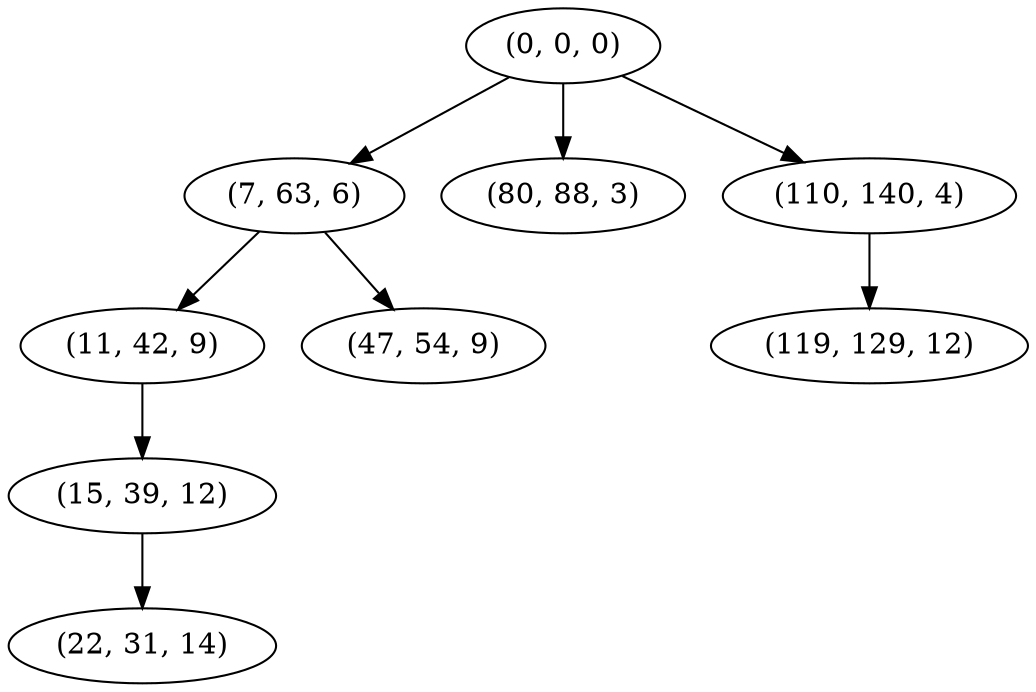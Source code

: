 digraph tree {
    "(0, 0, 0)";
    "(7, 63, 6)";
    "(11, 42, 9)";
    "(15, 39, 12)";
    "(22, 31, 14)";
    "(47, 54, 9)";
    "(80, 88, 3)";
    "(110, 140, 4)";
    "(119, 129, 12)";
    "(0, 0, 0)" -> "(7, 63, 6)";
    "(0, 0, 0)" -> "(80, 88, 3)";
    "(0, 0, 0)" -> "(110, 140, 4)";
    "(7, 63, 6)" -> "(11, 42, 9)";
    "(7, 63, 6)" -> "(47, 54, 9)";
    "(11, 42, 9)" -> "(15, 39, 12)";
    "(15, 39, 12)" -> "(22, 31, 14)";
    "(110, 140, 4)" -> "(119, 129, 12)";
}
